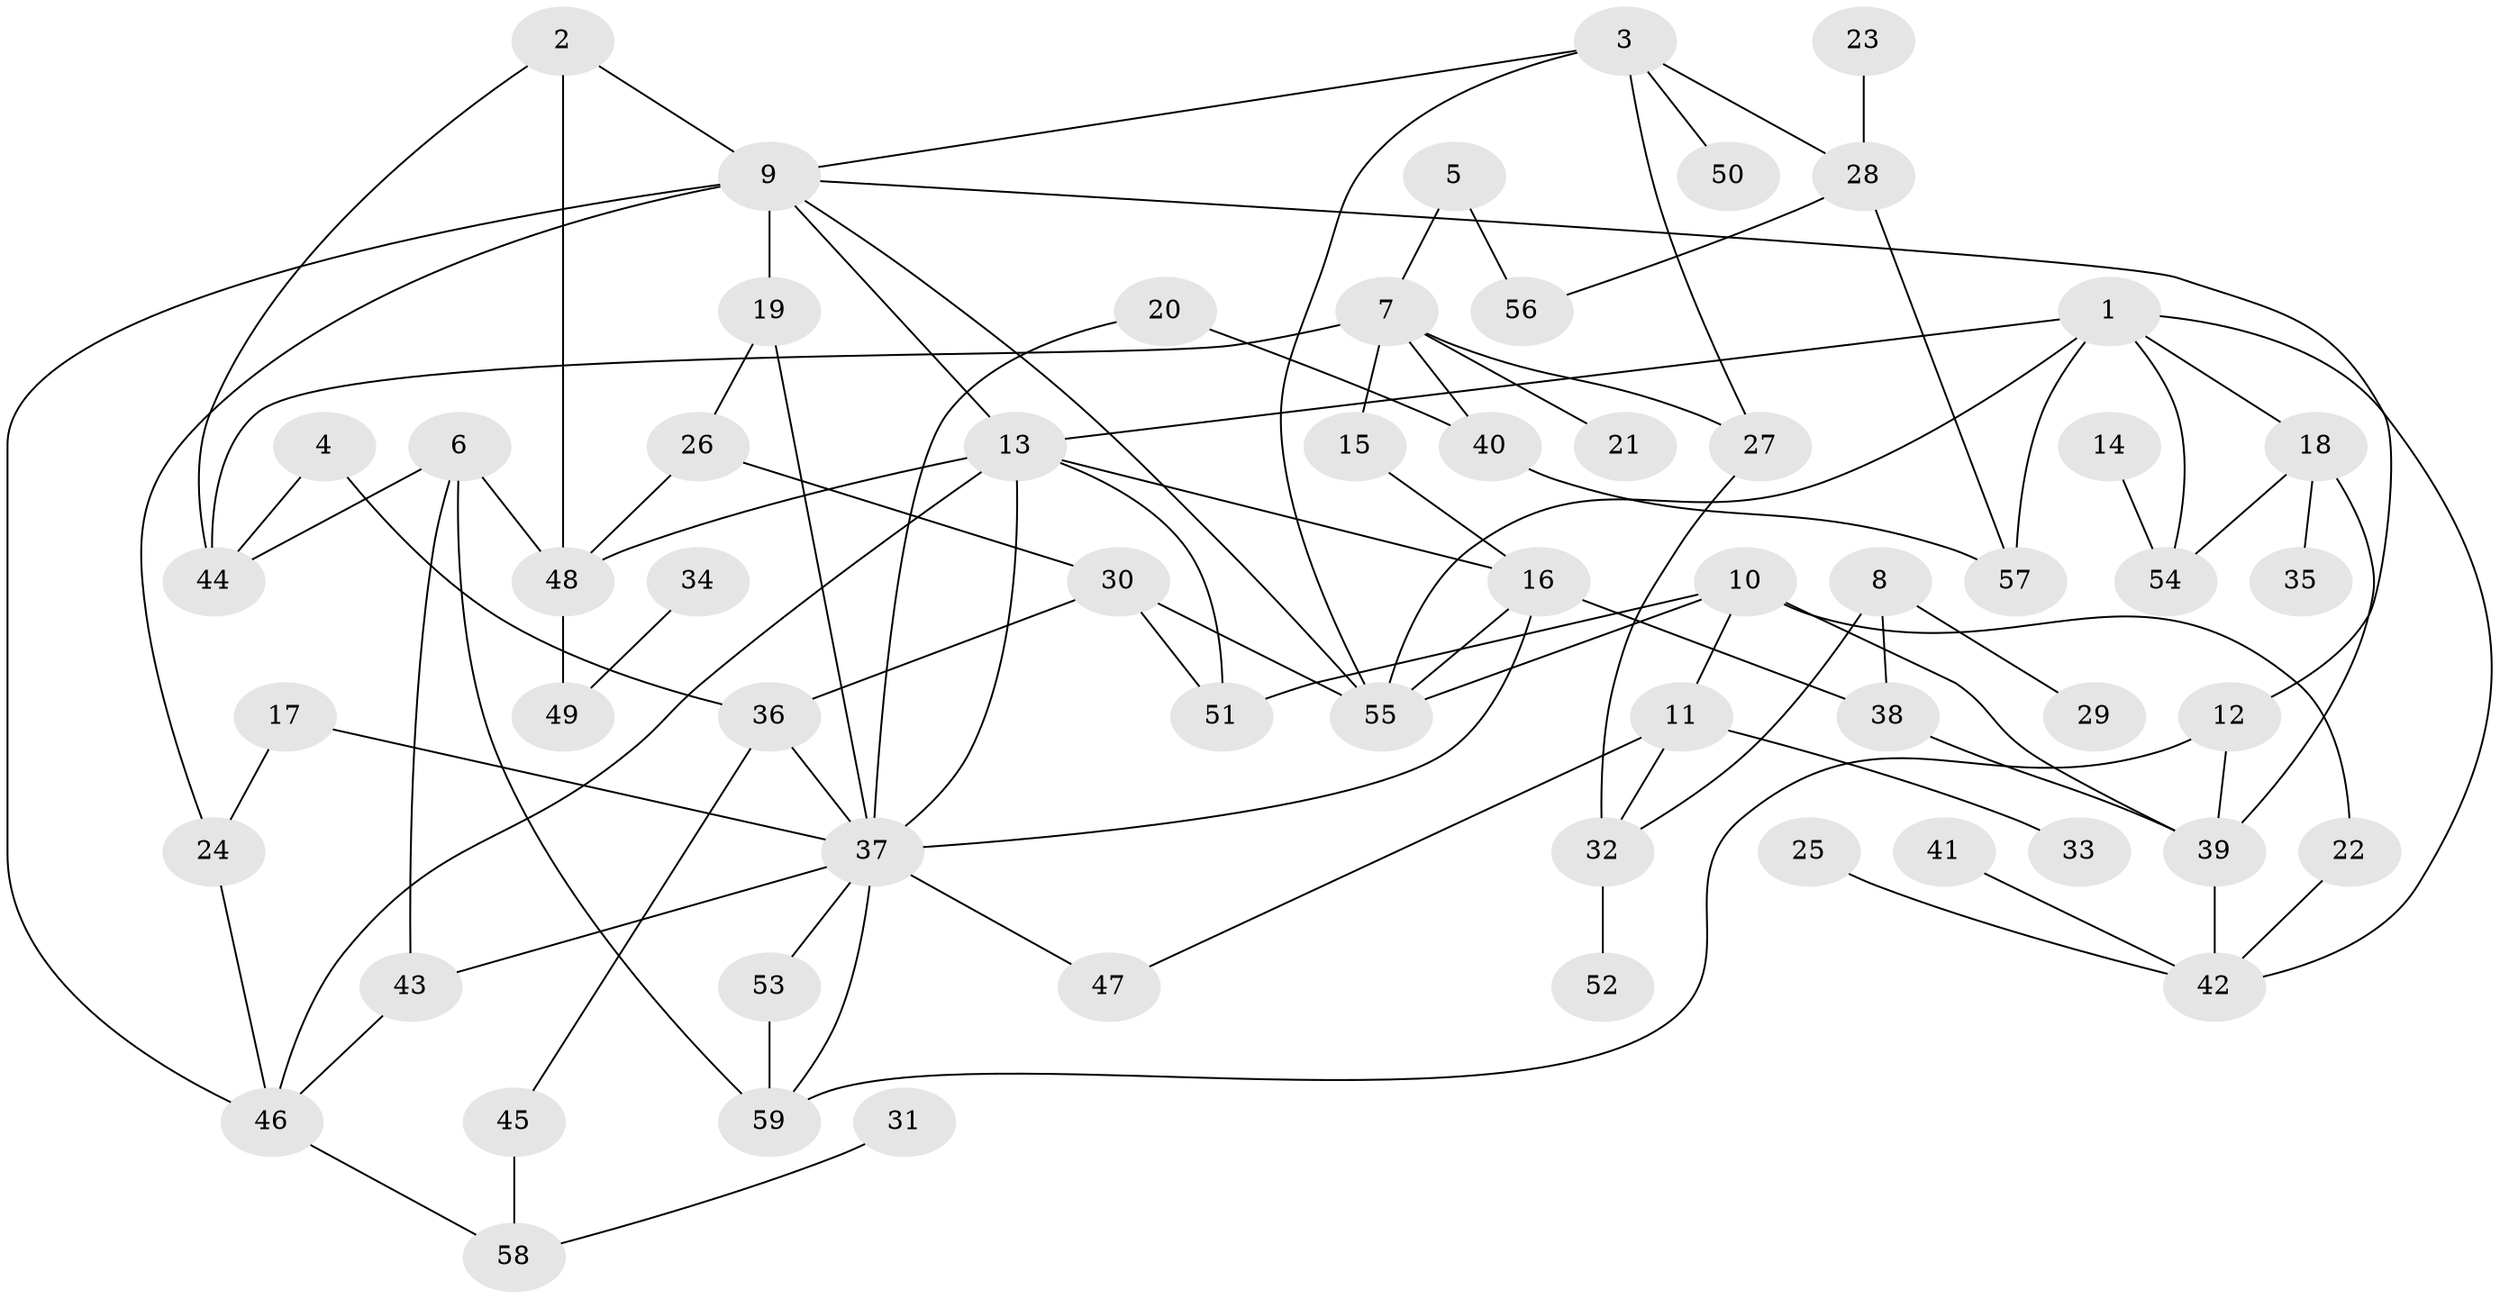 // original degree distribution, {7: 0.02564102564102564, 4: 0.13675213675213677, 6: 0.02564102564102564, 9: 0.008547008547008548, 3: 0.2222222222222222, 5: 0.05982905982905983, 2: 0.2222222222222222, 1: 0.29914529914529914}
// Generated by graph-tools (version 1.1) at 2025/01/03/09/25 03:01:08]
// undirected, 59 vertices, 95 edges
graph export_dot {
graph [start="1"]
  node [color=gray90,style=filled];
  1;
  2;
  3;
  4;
  5;
  6;
  7;
  8;
  9;
  10;
  11;
  12;
  13;
  14;
  15;
  16;
  17;
  18;
  19;
  20;
  21;
  22;
  23;
  24;
  25;
  26;
  27;
  28;
  29;
  30;
  31;
  32;
  33;
  34;
  35;
  36;
  37;
  38;
  39;
  40;
  41;
  42;
  43;
  44;
  45;
  46;
  47;
  48;
  49;
  50;
  51;
  52;
  53;
  54;
  55;
  56;
  57;
  58;
  59;
  1 -- 13 [weight=1.0];
  1 -- 18 [weight=1.0];
  1 -- 42 [weight=1.0];
  1 -- 54 [weight=1.0];
  1 -- 55 [weight=1.0];
  1 -- 57 [weight=1.0];
  2 -- 9 [weight=1.0];
  2 -- 44 [weight=1.0];
  2 -- 48 [weight=1.0];
  3 -- 9 [weight=1.0];
  3 -- 27 [weight=1.0];
  3 -- 28 [weight=1.0];
  3 -- 50 [weight=1.0];
  3 -- 55 [weight=1.0];
  4 -- 36 [weight=1.0];
  4 -- 44 [weight=1.0];
  5 -- 7 [weight=1.0];
  5 -- 56 [weight=1.0];
  6 -- 43 [weight=1.0];
  6 -- 44 [weight=1.0];
  6 -- 48 [weight=1.0];
  6 -- 59 [weight=1.0];
  7 -- 15 [weight=1.0];
  7 -- 21 [weight=1.0];
  7 -- 27 [weight=1.0];
  7 -- 40 [weight=1.0];
  7 -- 44 [weight=1.0];
  8 -- 29 [weight=1.0];
  8 -- 32 [weight=1.0];
  8 -- 38 [weight=1.0];
  9 -- 12 [weight=1.0];
  9 -- 13 [weight=1.0];
  9 -- 19 [weight=1.0];
  9 -- 24 [weight=1.0];
  9 -- 46 [weight=2.0];
  9 -- 55 [weight=1.0];
  10 -- 11 [weight=1.0];
  10 -- 22 [weight=1.0];
  10 -- 39 [weight=1.0];
  10 -- 51 [weight=1.0];
  10 -- 55 [weight=1.0];
  11 -- 32 [weight=1.0];
  11 -- 33 [weight=1.0];
  11 -- 47 [weight=1.0];
  12 -- 39 [weight=1.0];
  12 -- 59 [weight=1.0];
  13 -- 16 [weight=1.0];
  13 -- 37 [weight=1.0];
  13 -- 46 [weight=1.0];
  13 -- 48 [weight=1.0];
  13 -- 51 [weight=1.0];
  14 -- 54 [weight=1.0];
  15 -- 16 [weight=1.0];
  16 -- 37 [weight=2.0];
  16 -- 38 [weight=1.0];
  16 -- 55 [weight=1.0];
  17 -- 24 [weight=1.0];
  17 -- 37 [weight=2.0];
  18 -- 35 [weight=1.0];
  18 -- 39 [weight=1.0];
  18 -- 54 [weight=1.0];
  19 -- 26 [weight=1.0];
  19 -- 37 [weight=1.0];
  20 -- 37 [weight=1.0];
  20 -- 40 [weight=1.0];
  22 -- 42 [weight=1.0];
  23 -- 28 [weight=1.0];
  24 -- 46 [weight=1.0];
  25 -- 42 [weight=1.0];
  26 -- 30 [weight=1.0];
  26 -- 48 [weight=1.0];
  27 -- 32 [weight=1.0];
  28 -- 56 [weight=1.0];
  28 -- 57 [weight=1.0];
  30 -- 36 [weight=1.0];
  30 -- 51 [weight=1.0];
  30 -- 55 [weight=1.0];
  31 -- 58 [weight=1.0];
  32 -- 52 [weight=1.0];
  34 -- 49 [weight=1.0];
  36 -- 37 [weight=1.0];
  36 -- 45 [weight=1.0];
  37 -- 43 [weight=1.0];
  37 -- 47 [weight=1.0];
  37 -- 53 [weight=1.0];
  37 -- 59 [weight=1.0];
  38 -- 39 [weight=1.0];
  39 -- 42 [weight=1.0];
  40 -- 57 [weight=1.0];
  41 -- 42 [weight=1.0];
  43 -- 46 [weight=1.0];
  45 -- 58 [weight=1.0];
  46 -- 58 [weight=1.0];
  48 -- 49 [weight=1.0];
  53 -- 59 [weight=1.0];
}
